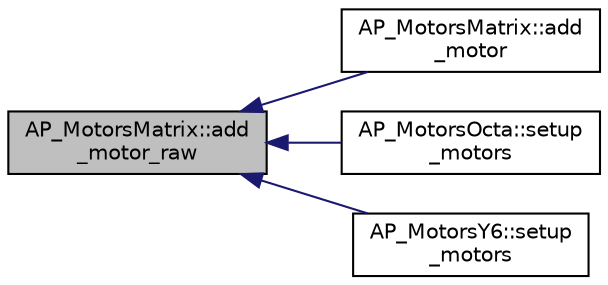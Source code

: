 digraph "AP_MotorsMatrix::add_motor_raw"
{
 // INTERACTIVE_SVG=YES
  edge [fontname="Helvetica",fontsize="10",labelfontname="Helvetica",labelfontsize="10"];
  node [fontname="Helvetica",fontsize="10",shape=record];
  rankdir="LR";
  Node1 [label="AP_MotorsMatrix::add\l_motor_raw",height=0.2,width=0.4,color="black", fillcolor="grey75", style="filled", fontcolor="black"];
  Node1 -> Node2 [dir="back",color="midnightblue",fontsize="10",style="solid",fontname="Helvetica"];
  Node2 [label="AP_MotorsMatrix::add\l_motor",height=0.2,width=0.4,color="black", fillcolor="white", style="filled",URL="$classAP__MotorsMatrix.html#acee5f69304786deff28075ae14eb6a46"];
  Node1 -> Node3 [dir="back",color="midnightblue",fontsize="10",style="solid",fontname="Helvetica"];
  Node3 [label="AP_MotorsOcta::setup\l_motors",height=0.2,width=0.4,color="black", fillcolor="white", style="filled",URL="$classAP__MotorsOcta.html#aa267beaa15465ccef1e0e7f5acd66f89"];
  Node1 -> Node4 [dir="back",color="midnightblue",fontsize="10",style="solid",fontname="Helvetica"];
  Node4 [label="AP_MotorsY6::setup\l_motors",height=0.2,width=0.4,color="black", fillcolor="white", style="filled",URL="$classAP__MotorsY6.html#a37e573aceb14ac281b878bd005f5b559"];
}
